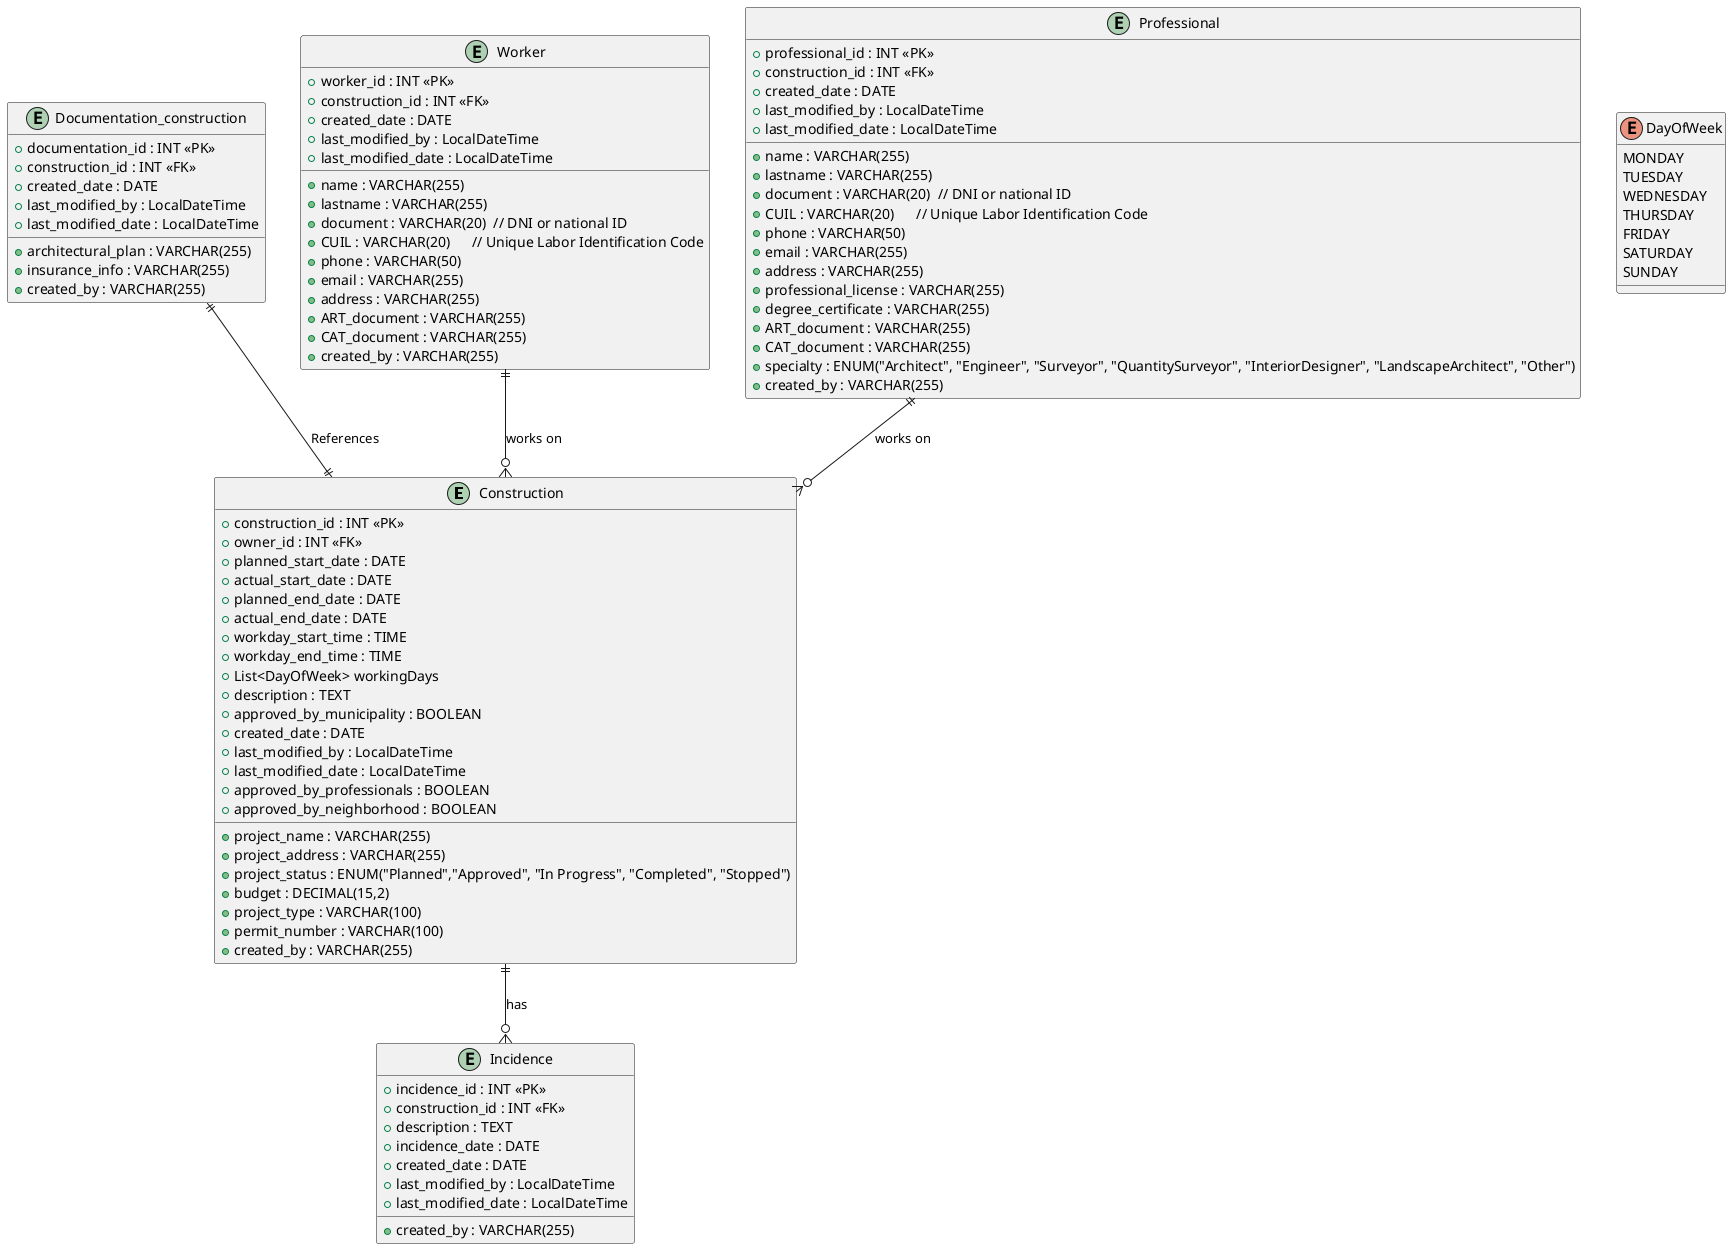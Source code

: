 @startuml

entity "Construction" as construction {
  + construction_id : INT <<PK>>
  + project_name : VARCHAR(255)
  + project_address : VARCHAR(255)
  + owner_id : INT <<FK>>
  + planned_start_date : DATE
  + actual_start_date : DATE
  + planned_end_date : DATE
  + actual_end_date : DATE
  + project_status : ENUM("Planned","Approved", "In Progress", "Completed", "Stopped")
  + workday_start_time : TIME
  + workday_end_time : TIME
  + List<DayOfWeek> workingDays
  + budget : DECIMAL(15,2)
  + description : TEXT
  + project_type : VARCHAR(100)
  + permit_number : VARCHAR(100)
  + approved_by_municipality : BOOLEAN
  + created_by : VARCHAR(255)
  + created_date : DATE
  + last_modified_by : LocalDateTime
  + last_modified_date : LocalDateTime
  + approved_by_professionals : BOOLEAN
  + approved_by_neighborhood : BOOLEAN
}

entity "Documentation_construction" as documentation {
  + documentation_id : INT <<PK>>
  + construction_id : INT <<FK>>
  + architectural_plan : VARCHAR(255)
  + insurance_info : VARCHAR(255)
  + created_by : VARCHAR(255)
  + created_date : DATE
  + last_modified_by : LocalDateTime
  + last_modified_date : LocalDateTime
}

entity "Worker" as worker {
  + worker_id : INT <<PK>>
  + construction_id : INT <<FK>>
  + name : VARCHAR(255)
  + lastname : VARCHAR(255)
  + document : VARCHAR(20)  // DNI or national ID
  + CUIL : VARCHAR(20)      // Unique Labor Identification Code
  + phone : VARCHAR(50)
  + email : VARCHAR(255)
  + address : VARCHAR(255)
  + ART_document : VARCHAR(255)
  + CAT_document : VARCHAR(255)
  + created_by : VARCHAR(255)
  + created_date : DATE
  + last_modified_by : LocalDateTime
  + last_modified_date : LocalDateTime
}

entity "Professional" as professional {
  + professional_id : INT <<PK>>
  + construction_id : INT <<FK>>
  + name : VARCHAR(255)
  + lastname : VARCHAR(255)
  + document : VARCHAR(20)  // DNI or national ID
  + CUIL : VARCHAR(20)      // Unique Labor Identification Code
  + phone : VARCHAR(50)
  + email : VARCHAR(255)
  + address : VARCHAR(255)
  + professional_license : VARCHAR(255)
  + degree_certificate : VARCHAR(255)
  + ART_document : VARCHAR(255)
  + CAT_document : VARCHAR(255)
  + specialty : ENUM("Architect", "Engineer", "Surveyor", "QuantitySurveyor", "InteriorDesigner", "LandscapeArchitect", "Other")
  + created_by : VARCHAR(255)
  + created_date : DATE
  + last_modified_by : LocalDateTime
  + last_modified_date : LocalDateTime
}

enum DayOfWeek {
  MONDAY
  TUESDAY
  WEDNESDAY
  THURSDAY
  FRIDAY
  SATURDAY
  SUNDAY
}

entity "Incidence" as incidence {
  + incidence_id : INT <<PK>>
  + construction_id : INT <<FK>>
  + description : TEXT
  + incidence_date : DATE
  + created_by : VARCHAR(255)
  + created_date : DATE
  + last_modified_by : LocalDateTime
  + last_modified_date : LocalDateTime
}

construction ||--o{ incidence : "has"
documentation ||--|| construction : "References"
worker ||--o{ construction : "works on"
professional ||--o{ construction : "works on"

@enduml
